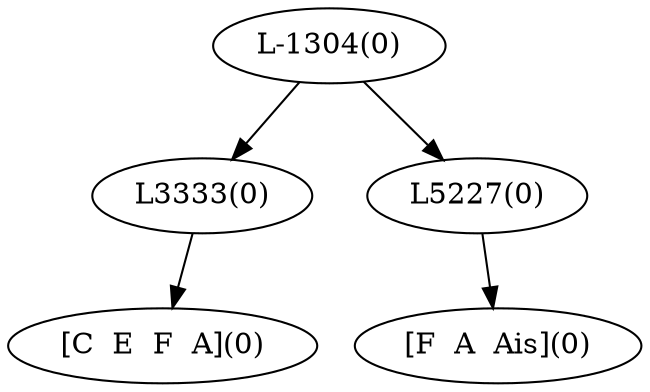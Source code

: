 digraph sample{
"L3333(0)"->"[C  E  F  A](0)"
"L5227(0)"->"[F  A  Ais](0)"
"L-1304(0)"->"L3333(0)"
"L-1304(0)"->"L5227(0)"
{rank = min; "L-1304(0)"}
{rank = same; "L3333(0)"; "L5227(0)";}
{rank = max; "[C  E  F  A](0)"; "[F  A  Ais](0)";}
}